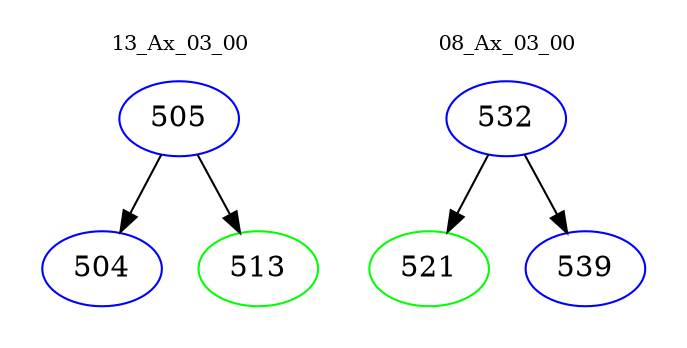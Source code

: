 digraph{
subgraph cluster_0 {
color = white
label = "13_Ax_03_00";
fontsize=10;
T0_505 [label="505", color="blue"]
T0_505 -> T0_504 [color="black"]
T0_504 [label="504", color="blue"]
T0_505 -> T0_513 [color="black"]
T0_513 [label="513", color="green"]
}
subgraph cluster_1 {
color = white
label = "08_Ax_03_00";
fontsize=10;
T1_532 [label="532", color="blue"]
T1_532 -> T1_521 [color="black"]
T1_521 [label="521", color="green"]
T1_532 -> T1_539 [color="black"]
T1_539 [label="539", color="blue"]
}
}

